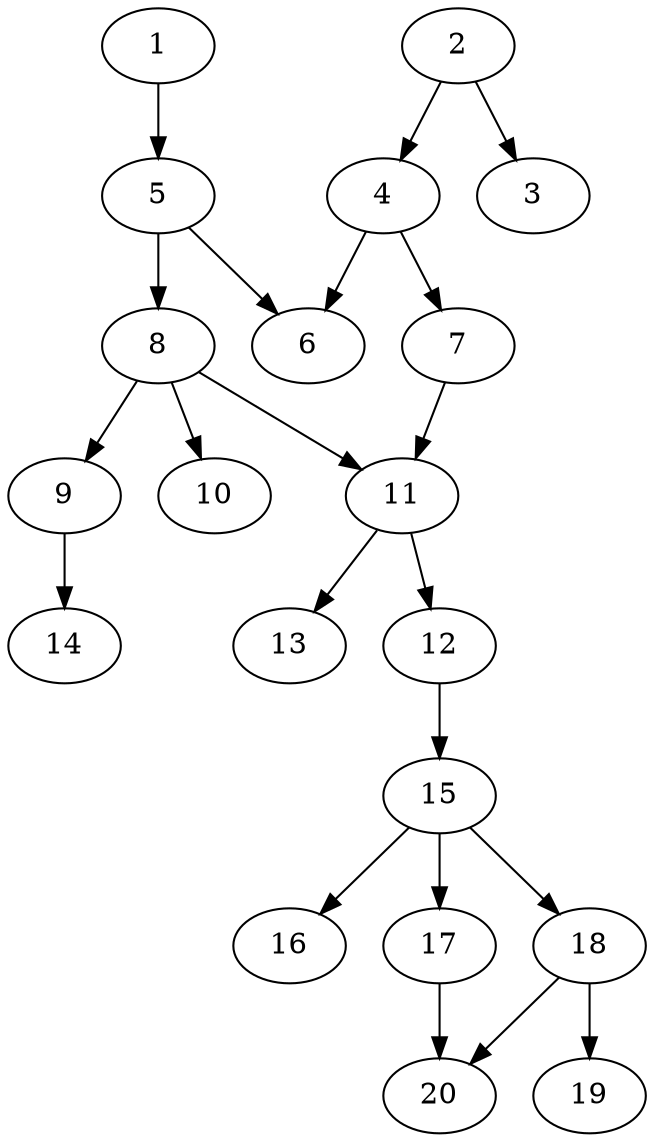 // DAG automatically generated by daggen at Sat Jul 27 15:35:20 2019
// ./daggen --dot -n 20 --ccr 0.3 --fat 0.4 --regular 0.5 --density 0.5 --mindata 5242880 --maxdata 52428800 
digraph G {
  1 [size="158102187", alpha="0.15", expect_size="47430656"] 
  1 -> 5 [size ="47430656"]
  2 [size="86268587", alpha="0.03", expect_size="25880576"] 
  2 -> 3 [size ="25880576"]
  2 -> 4 [size ="25880576"]
  3 [size="20456107", alpha="0.10", expect_size="6136832"] 
  4 [size="102519467", alpha="0.18", expect_size="30755840"] 
  4 -> 6 [size ="30755840"]
  4 -> 7 [size ="30755840"]
  5 [size="163409920", alpha="0.15", expect_size="49022976"] 
  5 -> 6 [size ="49022976"]
  5 -> 8 [size ="49022976"]
  6 [size="55695360", alpha="0.20", expect_size="16708608"] 
  7 [size="58740053", alpha="0.08", expect_size="17622016"] 
  7 -> 11 [size ="17622016"]
  8 [size="47001600", alpha="0.15", expect_size="14100480"] 
  8 -> 9 [size ="14100480"]
  8 -> 10 [size ="14100480"]
  8 -> 11 [size ="14100480"]
  9 [size="134693547", alpha="0.05", expect_size="40408064"] 
  9 -> 14 [size ="40408064"]
  10 [size="92364800", alpha="0.01", expect_size="27709440"] 
  11 [size="149732693", alpha="0.11", expect_size="44919808"] 
  11 -> 12 [size ="44919808"]
  11 -> 13 [size ="44919808"]
  12 [size="114322773", alpha="0.06", expect_size="34296832"] 
  12 -> 15 [size ="34296832"]
  13 [size="134751573", alpha="0.04", expect_size="40425472"] 
  14 [size="57429333", alpha="0.13", expect_size="17228800"] 
  15 [size="37816320", alpha="0.08", expect_size="11344896"] 
  15 -> 16 [size ="11344896"]
  15 -> 17 [size ="11344896"]
  15 -> 18 [size ="11344896"]
  16 [size="154436267", alpha="0.13", expect_size="46330880"] 
  17 [size="152579413", alpha="0.12", expect_size="45773824"] 
  17 -> 20 [size ="45773824"]
  18 [size="59361280", alpha="0.08", expect_size="17808384"] 
  18 -> 19 [size ="17808384"]
  18 -> 20 [size ="17808384"]
  19 [size="174219947", alpha="0.20", expect_size="52265984"] 
  20 [size="57064107", alpha="0.12", expect_size="17119232"] 
}
